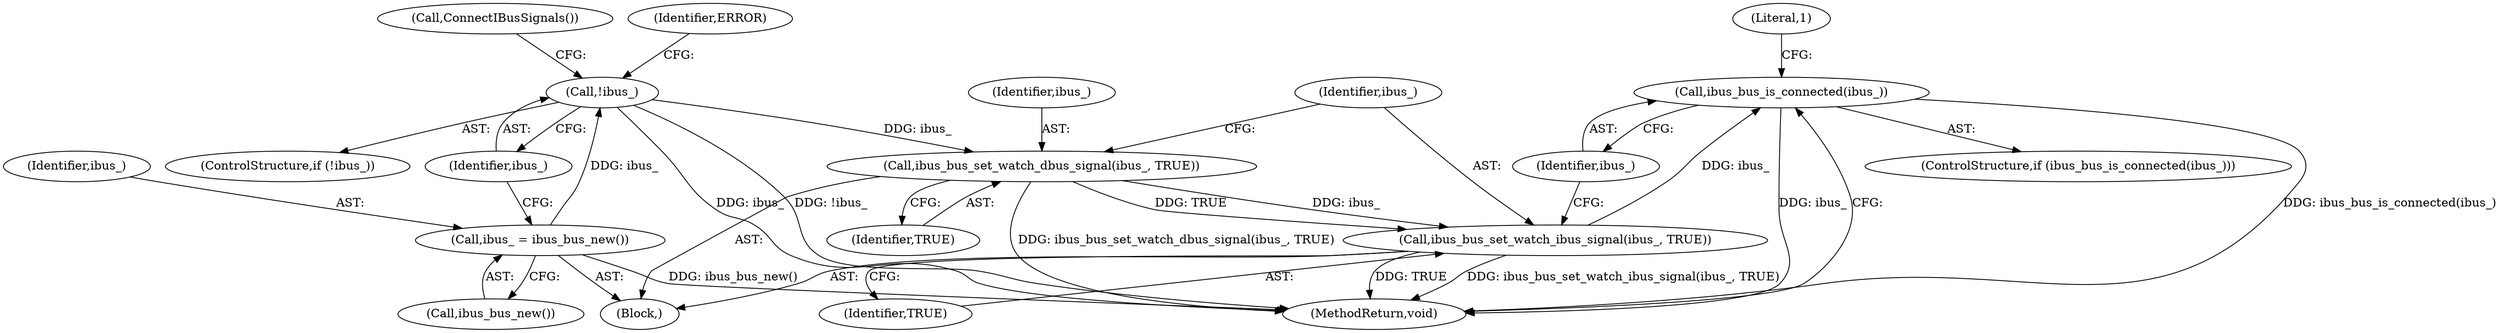 digraph "0_Chrome_dc7b094a338c6c521f918f478e993f0f74bbea0d_65@API" {
"1000127" [label="(Call,ibus_bus_is_connected(ibus_))"];
"1000123" [label="(Call,ibus_bus_set_watch_ibus_signal(ibus_, TRUE))"];
"1000120" [label="(Call,ibus_bus_set_watch_dbus_signal(ibus_, TRUE))"];
"1000111" [label="(Call,!ibus_)"];
"1000107" [label="(Call,ibus_ = ibus_bus_new())"];
"1000122" [label="(Identifier,TRUE)"];
"1000134" [label="(MethodReturn,void)"];
"1000119" [label="(Call,ConnectIBusSignals())"];
"1000108" [label="(Identifier,ibus_)"];
"1000126" [label="(ControlStructure,if (ibus_bus_is_connected(ibus_)))"];
"1000101" [label="(Block,)"];
"1000121" [label="(Identifier,ibus_)"];
"1000124" [label="(Identifier,ibus_)"];
"1000128" [label="(Identifier,ibus_)"];
"1000120" [label="(Call,ibus_bus_set_watch_dbus_signal(ibus_, TRUE))"];
"1000125" [label="(Identifier,TRUE)"];
"1000110" [label="(ControlStructure,if (!ibus_))"];
"1000116" [label="(Identifier,ERROR)"];
"1000111" [label="(Call,!ibus_)"];
"1000107" [label="(Call,ibus_ = ibus_bus_new())"];
"1000109" [label="(Call,ibus_bus_new())"];
"1000123" [label="(Call,ibus_bus_set_watch_ibus_signal(ibus_, TRUE))"];
"1000112" [label="(Identifier,ibus_)"];
"1000127" [label="(Call,ibus_bus_is_connected(ibus_))"];
"1000132" [label="(Literal,1)"];
"1000127" -> "1000126"  [label="AST: "];
"1000127" -> "1000128"  [label="CFG: "];
"1000128" -> "1000127"  [label="AST: "];
"1000132" -> "1000127"  [label="CFG: "];
"1000134" -> "1000127"  [label="CFG: "];
"1000127" -> "1000134"  [label="DDG: ibus_bus_is_connected(ibus_)"];
"1000127" -> "1000134"  [label="DDG: ibus_"];
"1000123" -> "1000127"  [label="DDG: ibus_"];
"1000123" -> "1000101"  [label="AST: "];
"1000123" -> "1000125"  [label="CFG: "];
"1000124" -> "1000123"  [label="AST: "];
"1000125" -> "1000123"  [label="AST: "];
"1000128" -> "1000123"  [label="CFG: "];
"1000123" -> "1000134"  [label="DDG: TRUE"];
"1000123" -> "1000134"  [label="DDG: ibus_bus_set_watch_ibus_signal(ibus_, TRUE)"];
"1000120" -> "1000123"  [label="DDG: ibus_"];
"1000120" -> "1000123"  [label="DDG: TRUE"];
"1000120" -> "1000101"  [label="AST: "];
"1000120" -> "1000122"  [label="CFG: "];
"1000121" -> "1000120"  [label="AST: "];
"1000122" -> "1000120"  [label="AST: "];
"1000124" -> "1000120"  [label="CFG: "];
"1000120" -> "1000134"  [label="DDG: ibus_bus_set_watch_dbus_signal(ibus_, TRUE)"];
"1000111" -> "1000120"  [label="DDG: ibus_"];
"1000111" -> "1000110"  [label="AST: "];
"1000111" -> "1000112"  [label="CFG: "];
"1000112" -> "1000111"  [label="AST: "];
"1000116" -> "1000111"  [label="CFG: "];
"1000119" -> "1000111"  [label="CFG: "];
"1000111" -> "1000134"  [label="DDG: ibus_"];
"1000111" -> "1000134"  [label="DDG: !ibus_"];
"1000107" -> "1000111"  [label="DDG: ibus_"];
"1000107" -> "1000101"  [label="AST: "];
"1000107" -> "1000109"  [label="CFG: "];
"1000108" -> "1000107"  [label="AST: "];
"1000109" -> "1000107"  [label="AST: "];
"1000112" -> "1000107"  [label="CFG: "];
"1000107" -> "1000134"  [label="DDG: ibus_bus_new()"];
}
